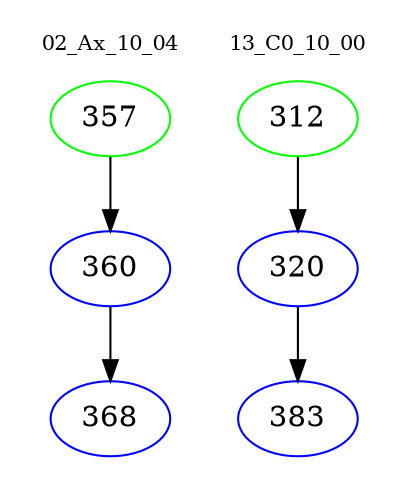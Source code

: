 digraph{
subgraph cluster_0 {
color = white
label = "02_Ax_10_04";
fontsize=10;
T0_357 [label="357", color="green"]
T0_357 -> T0_360 [color="black"]
T0_360 [label="360", color="blue"]
T0_360 -> T0_368 [color="black"]
T0_368 [label="368", color="blue"]
}
subgraph cluster_1 {
color = white
label = "13_C0_10_00";
fontsize=10;
T1_312 [label="312", color="green"]
T1_312 -> T1_320 [color="black"]
T1_320 [label="320", color="blue"]
T1_320 -> T1_383 [color="black"]
T1_383 [label="383", color="blue"]
}
}
